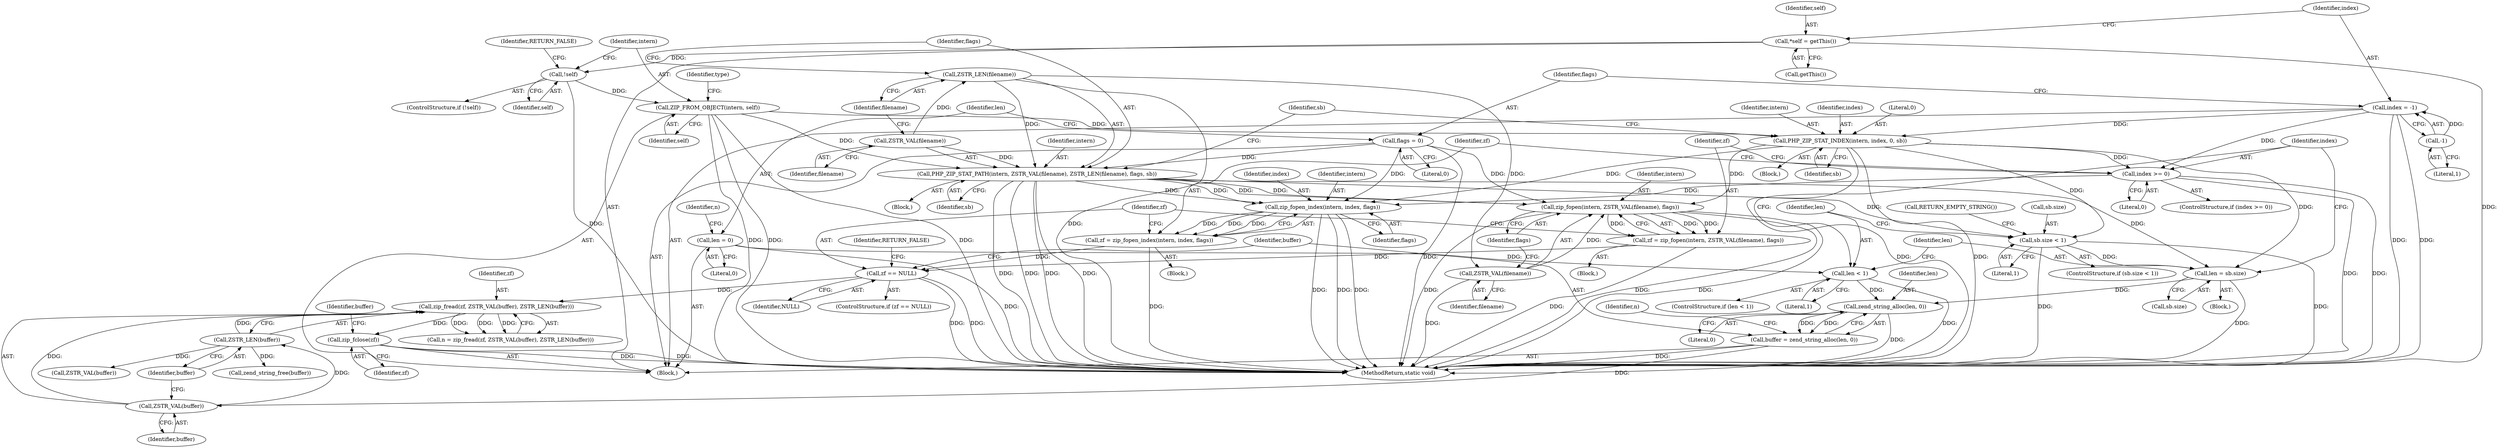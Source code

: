 digraph "1_php-src_3b8d4de300854b3517c7acb239b84f7726c1353c?w=1_0@API" {
"1000253" [label="(Call,zip_fclose(zf))"];
"1000239" [label="(Call,zip_fread(zf, ZSTR_VAL(buffer), ZSTR_LEN(buffer)))"];
"1000227" [label="(Call,zf == NULL)"];
"1000211" [label="(Call,zf = zip_fopen_index(intern, index, flags))"];
"1000213" [label="(Call,zip_fopen_index(intern, index, flags))"];
"1000159" [label="(Call,PHP_ZIP_STAT_PATH(intern, ZSTR_VAL(filename), ZSTR_LEN(filename), flags, sb))"];
"1000137" [label="(Call,ZIP_FROM_OBJECT(intern, self))"];
"1000133" [label="(Call,!self)"];
"1000108" [label="(Call,*self = getThis())"];
"1000161" [label="(Call,ZSTR_VAL(filename))"];
"1000163" [label="(Call,ZSTR_LEN(filename))"];
"1000119" [label="(Call,flags = 0)"];
"1000183" [label="(Call,PHP_ZIP_STAT_INDEX(intern, index, 0, sb))"];
"1000114" [label="(Call,index = -1)"];
"1000116" [label="(Call,-1)"];
"1000207" [label="(Call,index >= 0)"];
"1000219" [label="(Call,zf = zip_fopen(intern, ZSTR_VAL(filename), flags))"];
"1000221" [label="(Call,zip_fopen(intern, ZSTR_VAL(filename), flags))"];
"1000223" [label="(Call,ZSTR_VAL(filename))"];
"1000241" [label="(Call,ZSTR_VAL(buffer))"];
"1000232" [label="(Call,buffer = zend_string_alloc(len, 0))"];
"1000234" [label="(Call,zend_string_alloc(len, 0))"];
"1000201" [label="(Call,len = sb.size)"];
"1000189" [label="(Call,sb.size < 1)"];
"1000197" [label="(Call,len < 1)"];
"1000123" [label="(Call,len = 0)"];
"1000243" [label="(Call,ZSTR_LEN(buffer))"];
"1000244" [label="(Identifier,buffer)"];
"1000195" [label="(Call,RETURN_EMPTY_STRING())"];
"1000228" [label="(Identifier,zf)"];
"1000142" [label="(Identifier,type)"];
"1000105" [label="(Block,)"];
"1000235" [label="(Identifier,len)"];
"1000123" [label="(Call,len = 0)"];
"1000267" [label="(MethodReturn,static void)"];
"1000258" [label="(Identifier,buffer)"];
"1000216" [label="(Identifier,flags)"];
"1000257" [label="(Call,ZSTR_VAL(buffer))"];
"1000239" [label="(Call,zip_fread(zf, ZSTR_VAL(buffer), ZSTR_LEN(buffer)))"];
"1000198" [label="(Identifier,len)"];
"1000193" [label="(Literal,1)"];
"1000189" [label="(Call,sb.size < 1)"];
"1000241" [label="(Call,ZSTR_VAL(buffer))"];
"1000212" [label="(Identifier,zf)"];
"1000236" [label="(Literal,0)"];
"1000114" [label="(Call,index = -1)"];
"1000166" [label="(Identifier,sb)"];
"1000121" [label="(Literal,0)"];
"1000213" [label="(Call,zip_fopen_index(intern, index, flags))"];
"1000210" [label="(Block,)"];
"1000226" [label="(ControlStructure,if (zf == NULL))"];
"1000162" [label="(Identifier,filename)"];
"1000183" [label="(Call,PHP_ZIP_STAT_INDEX(intern, index, 0, sb))"];
"1000108" [label="(Call,*self = getThis())"];
"1000242" [label="(Identifier,buffer)"];
"1000163" [label="(Call,ZSTR_LEN(filename))"];
"1000203" [label="(Call,sb.size)"];
"1000233" [label="(Identifier,buffer)"];
"1000219" [label="(Call,zf = zip_fopen(intern, ZSTR_VAL(filename), flags))"];
"1000232" [label="(Call,buffer = zend_string_alloc(len, 0))"];
"1000209" [label="(Literal,0)"];
"1000240" [label="(Identifier,zf)"];
"1000185" [label="(Identifier,index)"];
"1000222" [label="(Identifier,intern)"];
"1000229" [label="(Identifier,NULL)"];
"1000134" [label="(Identifier,self)"];
"1000220" [label="(Identifier,zf)"];
"1000207" [label="(Call,index >= 0)"];
"1000238" [label="(Identifier,n)"];
"1000199" [label="(Literal,1)"];
"1000132" [label="(ControlStructure,if (!self))"];
"1000116" [label="(Call,-1)"];
"1000214" [label="(Identifier,intern)"];
"1000137" [label="(Call,ZIP_FROM_OBJECT(intern, self))"];
"1000234" [label="(Call,zend_string_alloc(len, 0))"];
"1000191" [label="(Identifier,sb)"];
"1000188" [label="(ControlStructure,if (sb.size < 1))"];
"1000250" [label="(Call,zend_string_free(buffer))"];
"1000117" [label="(Literal,1)"];
"1000119" [label="(Call,flags = 0)"];
"1000237" [label="(Call,n = zip_fread(zf, ZSTR_VAL(buffer), ZSTR_LEN(buffer)))"];
"1000138" [label="(Identifier,intern)"];
"1000110" [label="(Call,getThis())"];
"1000253" [label="(Call,zip_fclose(zf))"];
"1000223" [label="(Call,ZSTR_VAL(filename))"];
"1000206" [label="(ControlStructure,if (index >= 0))"];
"1000254" [label="(Identifier,zf)"];
"1000164" [label="(Identifier,filename)"];
"1000165" [label="(Identifier,flags)"];
"1000202" [label="(Identifier,len)"];
"1000211" [label="(Call,zf = zip_fopen_index(intern, index, flags))"];
"1000197" [label="(Call,len < 1)"];
"1000187" [label="(Identifier,sb)"];
"1000196" [label="(ControlStructure,if (len < 1))"];
"1000225" [label="(Identifier,flags)"];
"1000231" [label="(Identifier,RETURN_FALSE)"];
"1000243" [label="(Call,ZSTR_LEN(buffer))"];
"1000109" [label="(Identifier,self)"];
"1000190" [label="(Call,sb.size)"];
"1000124" [label="(Identifier,len)"];
"1000144" [label="(Block,)"];
"1000200" [label="(Block,)"];
"1000168" [label="(Block,)"];
"1000115" [label="(Identifier,index)"];
"1000227" [label="(Call,zf == NULL)"];
"1000186" [label="(Literal,0)"];
"1000136" [label="(Identifier,RETURN_FALSE)"];
"1000161" [label="(Call,ZSTR_VAL(filename))"];
"1000160" [label="(Identifier,intern)"];
"1000133" [label="(Call,!self)"];
"1000221" [label="(Call,zip_fopen(intern, ZSTR_VAL(filename), flags))"];
"1000184" [label="(Identifier,intern)"];
"1000201" [label="(Call,len = sb.size)"];
"1000125" [label="(Literal,0)"];
"1000139" [label="(Identifier,self)"];
"1000120" [label="(Identifier,flags)"];
"1000224" [label="(Identifier,filename)"];
"1000130" [label="(Identifier,n)"];
"1000159" [label="(Call,PHP_ZIP_STAT_PATH(intern, ZSTR_VAL(filename), ZSTR_LEN(filename), flags, sb))"];
"1000208" [label="(Identifier,index)"];
"1000218" [label="(Block,)"];
"1000215" [label="(Identifier,index)"];
"1000253" -> "1000105"  [label="AST: "];
"1000253" -> "1000254"  [label="CFG: "];
"1000254" -> "1000253"  [label="AST: "];
"1000258" -> "1000253"  [label="CFG: "];
"1000253" -> "1000267"  [label="DDG: "];
"1000253" -> "1000267"  [label="DDG: "];
"1000239" -> "1000253"  [label="DDG: "];
"1000239" -> "1000237"  [label="AST: "];
"1000239" -> "1000243"  [label="CFG: "];
"1000240" -> "1000239"  [label="AST: "];
"1000241" -> "1000239"  [label="AST: "];
"1000243" -> "1000239"  [label="AST: "];
"1000237" -> "1000239"  [label="CFG: "];
"1000239" -> "1000237"  [label="DDG: "];
"1000239" -> "1000237"  [label="DDG: "];
"1000239" -> "1000237"  [label="DDG: "];
"1000227" -> "1000239"  [label="DDG: "];
"1000241" -> "1000239"  [label="DDG: "];
"1000243" -> "1000239"  [label="DDG: "];
"1000227" -> "1000226"  [label="AST: "];
"1000227" -> "1000229"  [label="CFG: "];
"1000228" -> "1000227"  [label="AST: "];
"1000229" -> "1000227"  [label="AST: "];
"1000231" -> "1000227"  [label="CFG: "];
"1000233" -> "1000227"  [label="CFG: "];
"1000227" -> "1000267"  [label="DDG: "];
"1000227" -> "1000267"  [label="DDG: "];
"1000211" -> "1000227"  [label="DDG: "];
"1000219" -> "1000227"  [label="DDG: "];
"1000211" -> "1000210"  [label="AST: "];
"1000211" -> "1000213"  [label="CFG: "];
"1000212" -> "1000211"  [label="AST: "];
"1000213" -> "1000211"  [label="AST: "];
"1000228" -> "1000211"  [label="CFG: "];
"1000211" -> "1000267"  [label="DDG: "];
"1000213" -> "1000211"  [label="DDG: "];
"1000213" -> "1000211"  [label="DDG: "];
"1000213" -> "1000211"  [label="DDG: "];
"1000213" -> "1000216"  [label="CFG: "];
"1000214" -> "1000213"  [label="AST: "];
"1000215" -> "1000213"  [label="AST: "];
"1000216" -> "1000213"  [label="AST: "];
"1000213" -> "1000267"  [label="DDG: "];
"1000213" -> "1000267"  [label="DDG: "];
"1000213" -> "1000267"  [label="DDG: "];
"1000159" -> "1000213"  [label="DDG: "];
"1000159" -> "1000213"  [label="DDG: "];
"1000183" -> "1000213"  [label="DDG: "];
"1000207" -> "1000213"  [label="DDG: "];
"1000119" -> "1000213"  [label="DDG: "];
"1000159" -> "1000144"  [label="AST: "];
"1000159" -> "1000166"  [label="CFG: "];
"1000160" -> "1000159"  [label="AST: "];
"1000161" -> "1000159"  [label="AST: "];
"1000163" -> "1000159"  [label="AST: "];
"1000165" -> "1000159"  [label="AST: "];
"1000166" -> "1000159"  [label="AST: "];
"1000191" -> "1000159"  [label="CFG: "];
"1000159" -> "1000267"  [label="DDG: "];
"1000159" -> "1000267"  [label="DDG: "];
"1000159" -> "1000267"  [label="DDG: "];
"1000159" -> "1000267"  [label="DDG: "];
"1000137" -> "1000159"  [label="DDG: "];
"1000161" -> "1000159"  [label="DDG: "];
"1000163" -> "1000159"  [label="DDG: "];
"1000119" -> "1000159"  [label="DDG: "];
"1000159" -> "1000189"  [label="DDG: "];
"1000159" -> "1000201"  [label="DDG: "];
"1000159" -> "1000221"  [label="DDG: "];
"1000159" -> "1000221"  [label="DDG: "];
"1000137" -> "1000105"  [label="AST: "];
"1000137" -> "1000139"  [label="CFG: "];
"1000138" -> "1000137"  [label="AST: "];
"1000139" -> "1000137"  [label="AST: "];
"1000142" -> "1000137"  [label="CFG: "];
"1000137" -> "1000267"  [label="DDG: "];
"1000137" -> "1000267"  [label="DDG: "];
"1000137" -> "1000267"  [label="DDG: "];
"1000133" -> "1000137"  [label="DDG: "];
"1000137" -> "1000183"  [label="DDG: "];
"1000133" -> "1000132"  [label="AST: "];
"1000133" -> "1000134"  [label="CFG: "];
"1000134" -> "1000133"  [label="AST: "];
"1000136" -> "1000133"  [label="CFG: "];
"1000138" -> "1000133"  [label="CFG: "];
"1000133" -> "1000267"  [label="DDG: "];
"1000108" -> "1000133"  [label="DDG: "];
"1000108" -> "1000105"  [label="AST: "];
"1000108" -> "1000110"  [label="CFG: "];
"1000109" -> "1000108"  [label="AST: "];
"1000110" -> "1000108"  [label="AST: "];
"1000115" -> "1000108"  [label="CFG: "];
"1000108" -> "1000267"  [label="DDG: "];
"1000161" -> "1000162"  [label="CFG: "];
"1000162" -> "1000161"  [label="AST: "];
"1000164" -> "1000161"  [label="CFG: "];
"1000161" -> "1000163"  [label="DDG: "];
"1000163" -> "1000164"  [label="CFG: "];
"1000164" -> "1000163"  [label="AST: "];
"1000165" -> "1000163"  [label="CFG: "];
"1000163" -> "1000267"  [label="DDG: "];
"1000163" -> "1000223"  [label="DDG: "];
"1000119" -> "1000105"  [label="AST: "];
"1000119" -> "1000121"  [label="CFG: "];
"1000120" -> "1000119"  [label="AST: "];
"1000121" -> "1000119"  [label="AST: "];
"1000124" -> "1000119"  [label="CFG: "];
"1000119" -> "1000267"  [label="DDG: "];
"1000119" -> "1000221"  [label="DDG: "];
"1000183" -> "1000168"  [label="AST: "];
"1000183" -> "1000187"  [label="CFG: "];
"1000184" -> "1000183"  [label="AST: "];
"1000185" -> "1000183"  [label="AST: "];
"1000186" -> "1000183"  [label="AST: "];
"1000187" -> "1000183"  [label="AST: "];
"1000191" -> "1000183"  [label="CFG: "];
"1000183" -> "1000267"  [label="DDG: "];
"1000183" -> "1000267"  [label="DDG: "];
"1000114" -> "1000183"  [label="DDG: "];
"1000183" -> "1000189"  [label="DDG: "];
"1000183" -> "1000201"  [label="DDG: "];
"1000183" -> "1000207"  [label="DDG: "];
"1000183" -> "1000221"  [label="DDG: "];
"1000114" -> "1000105"  [label="AST: "];
"1000114" -> "1000116"  [label="CFG: "];
"1000115" -> "1000114"  [label="AST: "];
"1000116" -> "1000114"  [label="AST: "];
"1000120" -> "1000114"  [label="CFG: "];
"1000114" -> "1000267"  [label="DDG: "];
"1000114" -> "1000267"  [label="DDG: "];
"1000116" -> "1000114"  [label="DDG: "];
"1000114" -> "1000207"  [label="DDG: "];
"1000116" -> "1000117"  [label="CFG: "];
"1000117" -> "1000116"  [label="AST: "];
"1000207" -> "1000206"  [label="AST: "];
"1000207" -> "1000209"  [label="CFG: "];
"1000208" -> "1000207"  [label="AST: "];
"1000209" -> "1000207"  [label="AST: "];
"1000212" -> "1000207"  [label="CFG: "];
"1000220" -> "1000207"  [label="CFG: "];
"1000207" -> "1000267"  [label="DDG: "];
"1000207" -> "1000267"  [label="DDG: "];
"1000219" -> "1000218"  [label="AST: "];
"1000219" -> "1000221"  [label="CFG: "];
"1000220" -> "1000219"  [label="AST: "];
"1000221" -> "1000219"  [label="AST: "];
"1000228" -> "1000219"  [label="CFG: "];
"1000219" -> "1000267"  [label="DDG: "];
"1000221" -> "1000219"  [label="DDG: "];
"1000221" -> "1000219"  [label="DDG: "];
"1000221" -> "1000219"  [label="DDG: "];
"1000221" -> "1000225"  [label="CFG: "];
"1000222" -> "1000221"  [label="AST: "];
"1000223" -> "1000221"  [label="AST: "];
"1000225" -> "1000221"  [label="AST: "];
"1000221" -> "1000267"  [label="DDG: "];
"1000221" -> "1000267"  [label="DDG: "];
"1000221" -> "1000267"  [label="DDG: "];
"1000223" -> "1000221"  [label="DDG: "];
"1000223" -> "1000224"  [label="CFG: "];
"1000224" -> "1000223"  [label="AST: "];
"1000225" -> "1000223"  [label="CFG: "];
"1000223" -> "1000267"  [label="DDG: "];
"1000241" -> "1000242"  [label="CFG: "];
"1000242" -> "1000241"  [label="AST: "];
"1000244" -> "1000241"  [label="CFG: "];
"1000232" -> "1000241"  [label="DDG: "];
"1000241" -> "1000243"  [label="DDG: "];
"1000232" -> "1000105"  [label="AST: "];
"1000232" -> "1000234"  [label="CFG: "];
"1000233" -> "1000232"  [label="AST: "];
"1000234" -> "1000232"  [label="AST: "];
"1000238" -> "1000232"  [label="CFG: "];
"1000232" -> "1000267"  [label="DDG: "];
"1000234" -> "1000232"  [label="DDG: "];
"1000234" -> "1000232"  [label="DDG: "];
"1000234" -> "1000236"  [label="CFG: "];
"1000235" -> "1000234"  [label="AST: "];
"1000236" -> "1000234"  [label="AST: "];
"1000234" -> "1000267"  [label="DDG: "];
"1000201" -> "1000234"  [label="DDG: "];
"1000197" -> "1000234"  [label="DDG: "];
"1000201" -> "1000200"  [label="AST: "];
"1000201" -> "1000203"  [label="CFG: "];
"1000202" -> "1000201"  [label="AST: "];
"1000203" -> "1000201"  [label="AST: "];
"1000208" -> "1000201"  [label="CFG: "];
"1000201" -> "1000267"  [label="DDG: "];
"1000189" -> "1000201"  [label="DDG: "];
"1000189" -> "1000188"  [label="AST: "];
"1000189" -> "1000193"  [label="CFG: "];
"1000190" -> "1000189"  [label="AST: "];
"1000193" -> "1000189"  [label="AST: "];
"1000195" -> "1000189"  [label="CFG: "];
"1000198" -> "1000189"  [label="CFG: "];
"1000189" -> "1000267"  [label="DDG: "];
"1000189" -> "1000267"  [label="DDG: "];
"1000197" -> "1000196"  [label="AST: "];
"1000197" -> "1000199"  [label="CFG: "];
"1000198" -> "1000197"  [label="AST: "];
"1000199" -> "1000197"  [label="AST: "];
"1000202" -> "1000197"  [label="CFG: "];
"1000208" -> "1000197"  [label="CFG: "];
"1000197" -> "1000267"  [label="DDG: "];
"1000123" -> "1000197"  [label="DDG: "];
"1000123" -> "1000105"  [label="AST: "];
"1000123" -> "1000125"  [label="CFG: "];
"1000124" -> "1000123"  [label="AST: "];
"1000125" -> "1000123"  [label="AST: "];
"1000130" -> "1000123"  [label="CFG: "];
"1000123" -> "1000267"  [label="DDG: "];
"1000243" -> "1000244"  [label="CFG: "];
"1000244" -> "1000243"  [label="AST: "];
"1000243" -> "1000250"  [label="DDG: "];
"1000243" -> "1000257"  [label="DDG: "];
}
